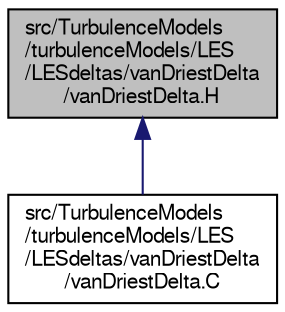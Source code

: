 digraph "src/TurbulenceModels/turbulenceModels/LES/LESdeltas/vanDriestDelta/vanDriestDelta.H"
{
  bgcolor="transparent";
  edge [fontname="FreeSans",fontsize="10",labelfontname="FreeSans",labelfontsize="10"];
  node [fontname="FreeSans",fontsize="10",shape=record];
  Node1 [label="src/TurbulenceModels\l/turbulenceModels/LES\l/LESdeltas/vanDriestDelta\l/vanDriestDelta.H",height=0.2,width=0.4,color="black", fillcolor="grey75", style="filled" fontcolor="black"];
  Node1 -> Node2 [dir="back",color="midnightblue",fontsize="10",style="solid",fontname="FreeSans"];
  Node2 [label="src/TurbulenceModels\l/turbulenceModels/LES\l/LESdeltas/vanDriestDelta\l/vanDriestDelta.C",height=0.2,width=0.4,color="black",URL="$a10158.html"];
}
